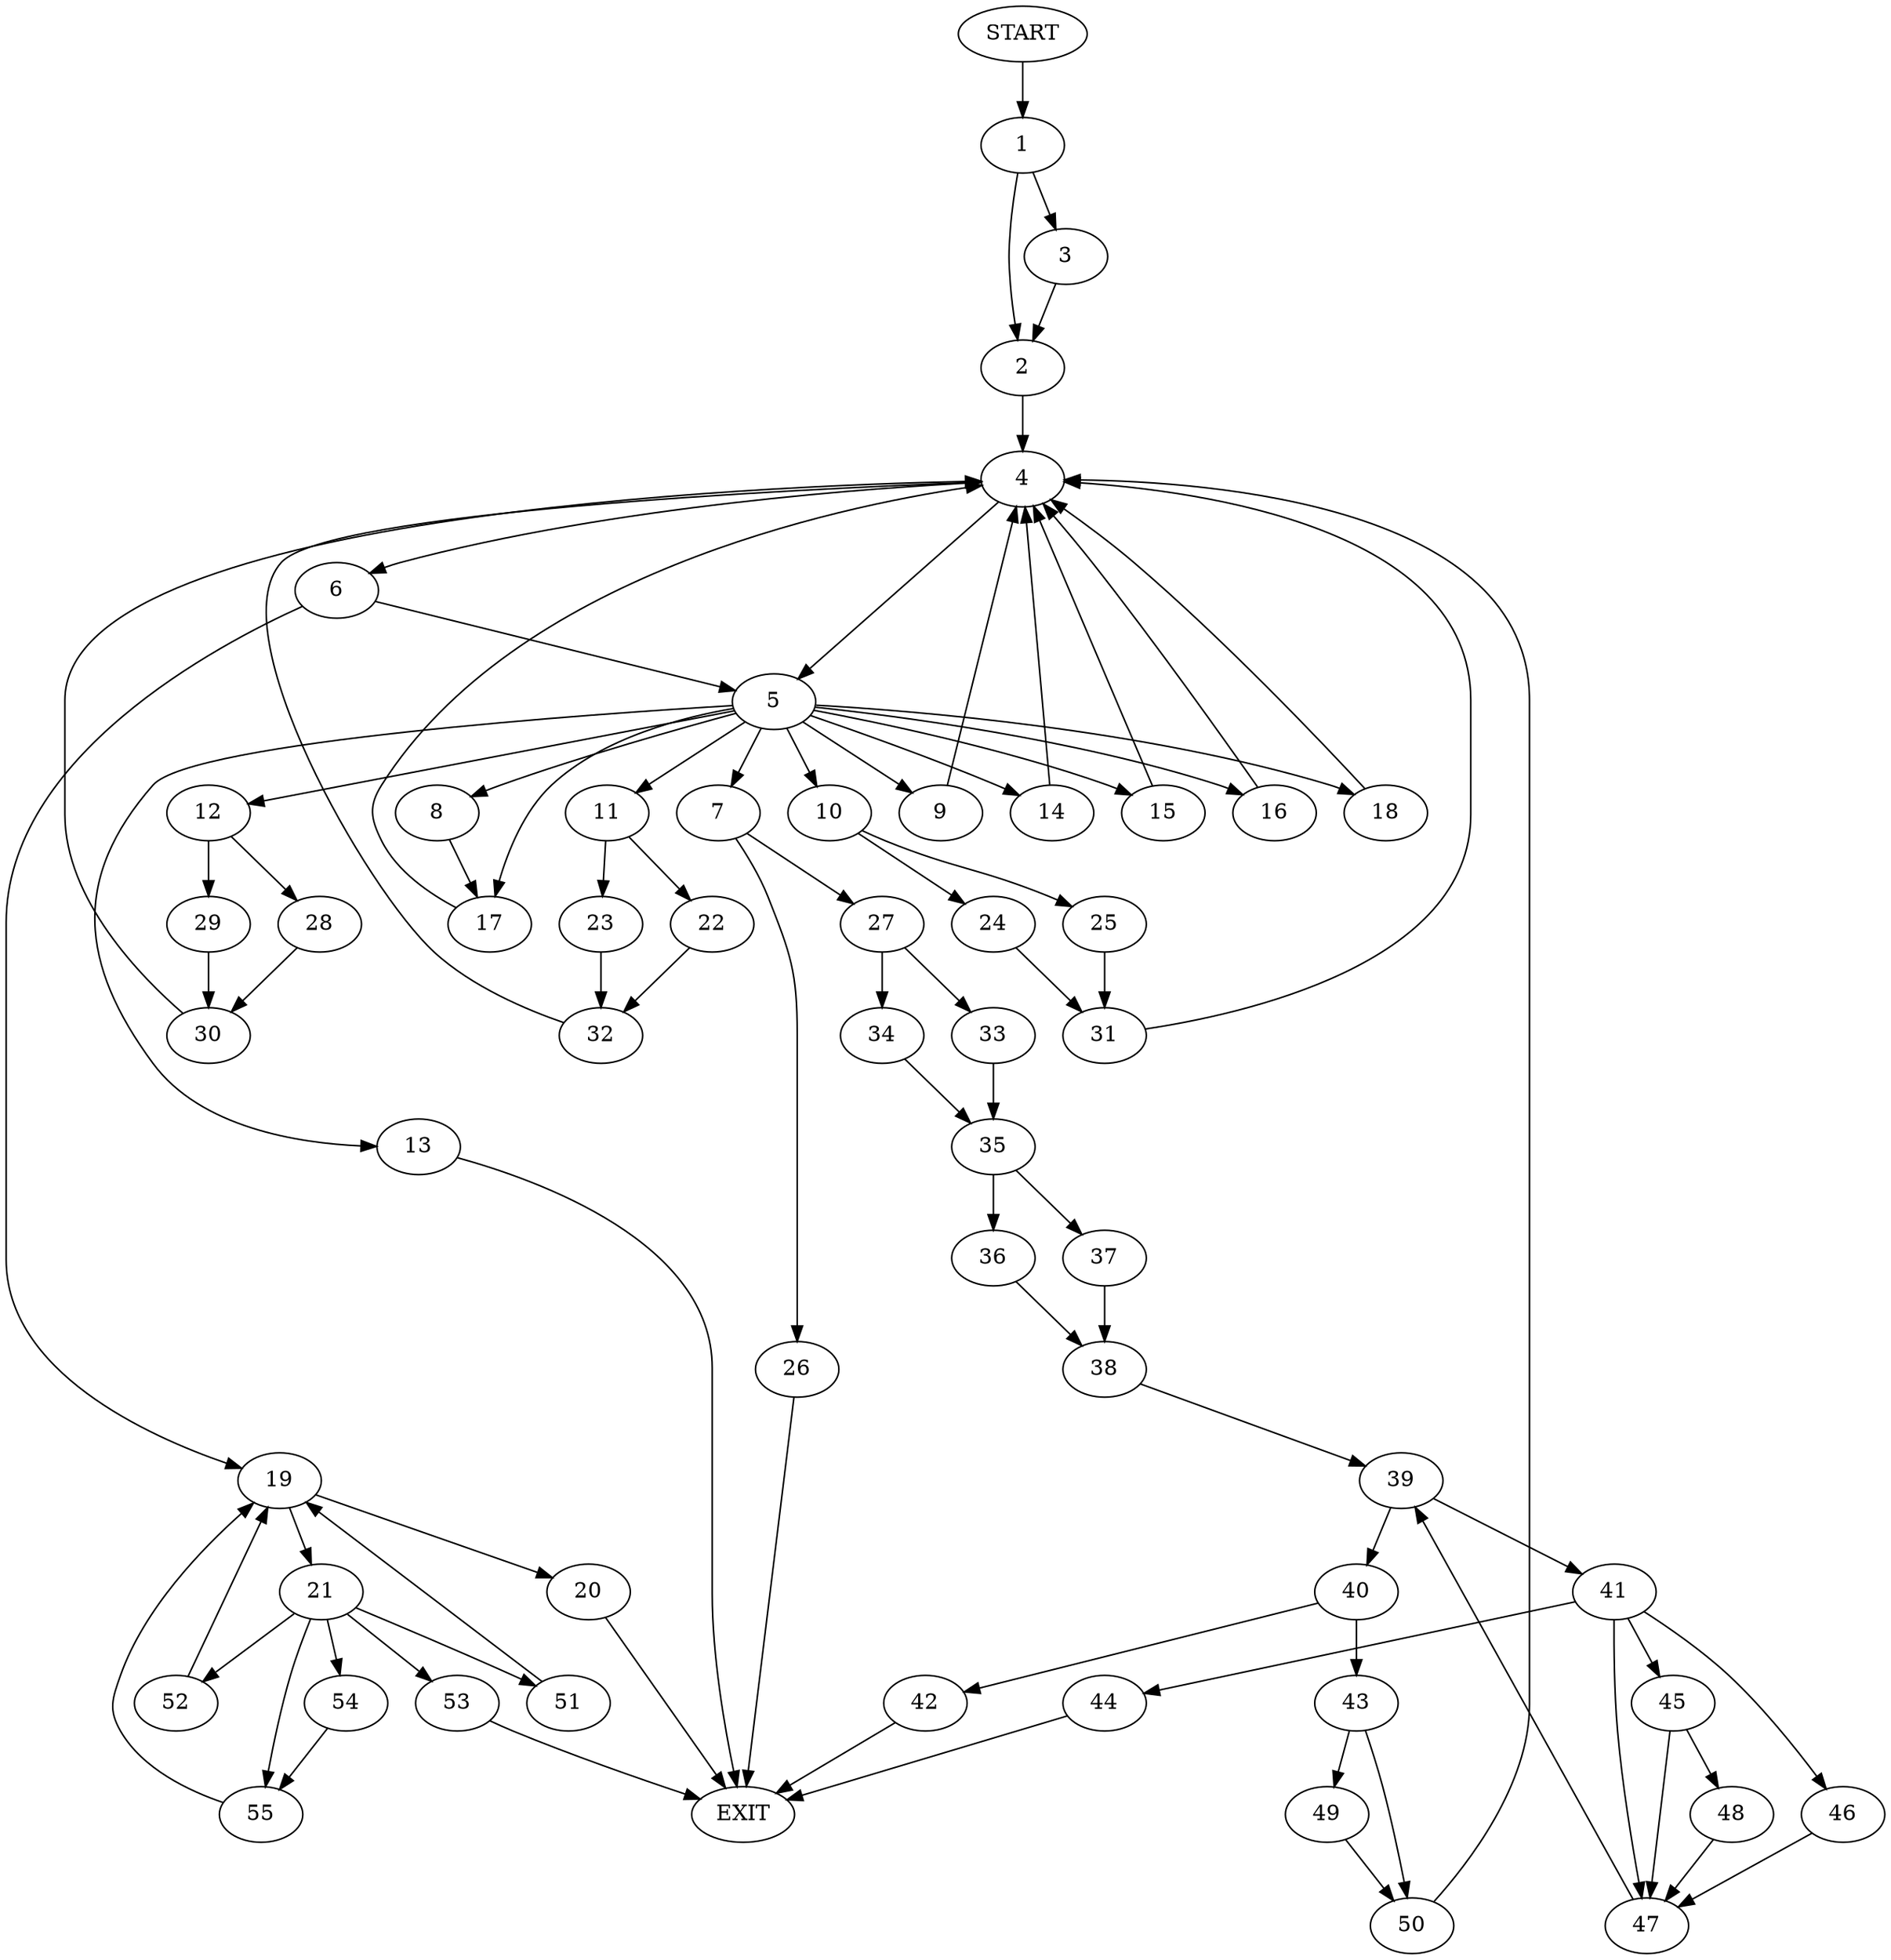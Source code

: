 digraph {
0 [label="START"]
56 [label="EXIT"]
0 -> 1
1 -> 2
1 -> 3
3 -> 2
2 -> 4
4 -> 5
4 -> 6
5 -> 7
5 -> 8
5 -> 9
5 -> 10
5 -> 11
5 -> 12
5 -> 13
5 -> 14
5 -> 15
5 -> 16
5 -> 17
5 -> 18
6 -> 5
6 -> 19
19 -> 20
19 -> 21
11 -> 22
11 -> 23
8 -> 17
13 -> 56
15 -> 4
10 -> 24
10 -> 25
17 -> 4
7 -> 26
7 -> 27
18 -> 4
12 -> 28
12 -> 29
16 -> 4
14 -> 4
9 -> 4
28 -> 30
29 -> 30
30 -> 4
24 -> 31
25 -> 31
31 -> 4
23 -> 32
22 -> 32
32 -> 4
26 -> 56
27 -> 33
27 -> 34
34 -> 35
33 -> 35
35 -> 36
35 -> 37
37 -> 38
36 -> 38
38 -> 39
39 -> 40
39 -> 41
40 -> 42
40 -> 43
41 -> 44
41 -> 45
41 -> 46
41 -> 47
46 -> 47
45 -> 48
45 -> 47
47 -> 39
44 -> 56
48 -> 47
42 -> 56
43 -> 49
43 -> 50
50 -> 4
49 -> 50
20 -> 56
21 -> 51
21 -> 52
21 -> 53
21 -> 54
21 -> 55
52 -> 19
51 -> 19
53 -> 56
55 -> 19
54 -> 55
}
